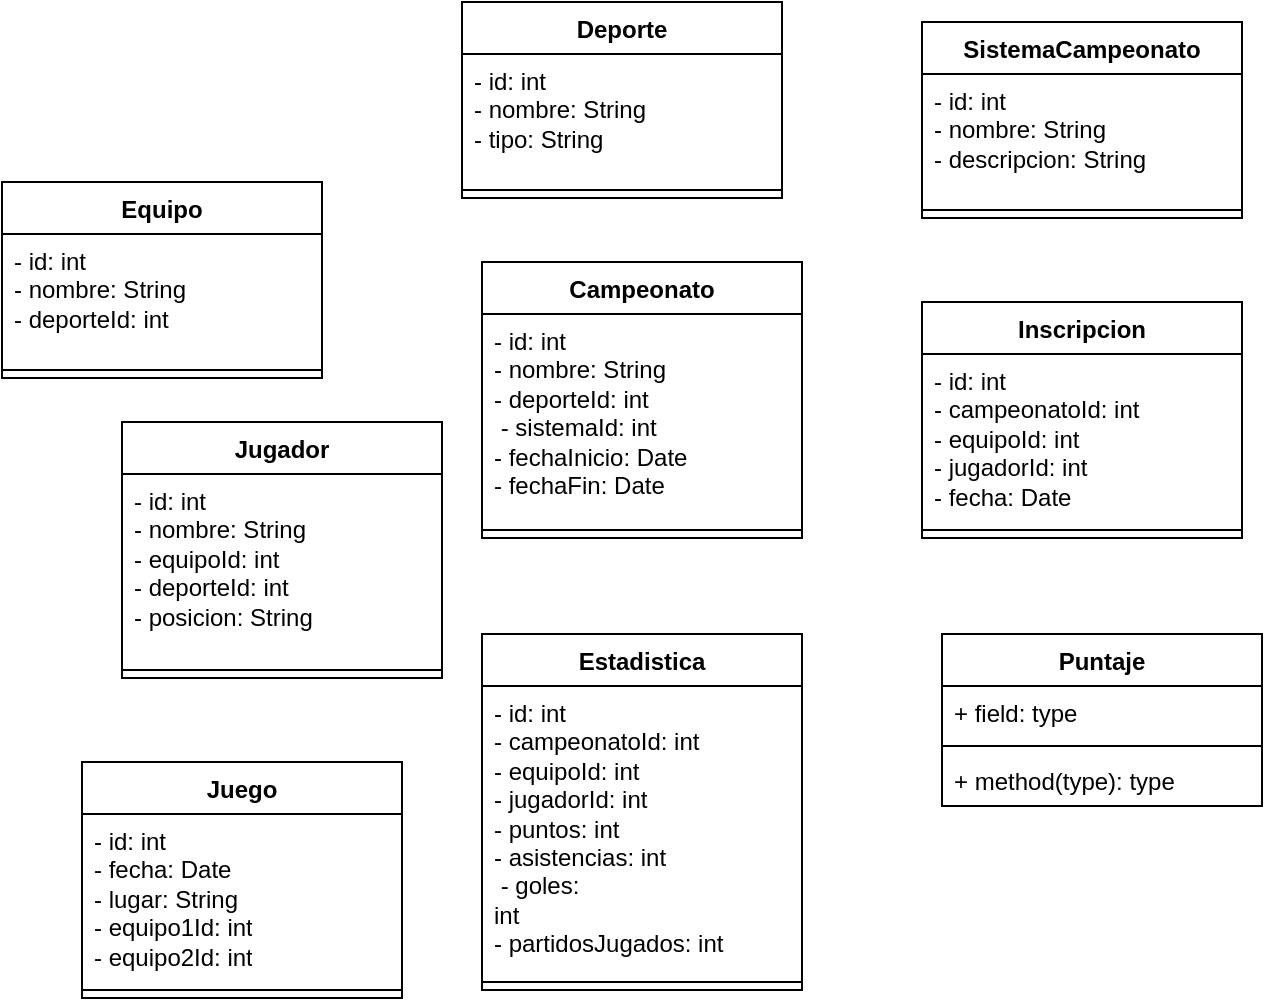 <mxfile version="24.7.1" type="github">
  <diagram name="Página-1" id="RDBL6Prg0Cm7emV4PbZw">
    <mxGraphModel dx="1120" dy="462" grid="1" gridSize="10" guides="1" tooltips="1" connect="1" arrows="1" fold="1" page="1" pageScale="1" pageWidth="3300" pageHeight="2339" math="0" shadow="0">
      <root>
        <mxCell id="0" />
        <mxCell id="1" parent="0" />
        <mxCell id="VBLkSxGFiLYZ_ovpySsZ-1" value="Deporte     " style="swimlane;fontStyle=1;align=center;verticalAlign=top;childLayout=stackLayout;horizontal=1;startSize=26;horizontalStack=0;resizeParent=1;resizeParentMax=0;resizeLast=0;collapsible=1;marginBottom=0;whiteSpace=wrap;html=1;" vertex="1" parent="1">
          <mxGeometry x="330" y="30" width="160" height="98" as="geometry" />
        </mxCell>
        <mxCell id="VBLkSxGFiLYZ_ovpySsZ-2" value="- id: int &amp;nbsp;&lt;br&gt;- nombre: String &lt;br&gt;- tipo: String " style="text;strokeColor=none;fillColor=none;align=left;verticalAlign=top;spacingLeft=4;spacingRight=4;overflow=hidden;rotatable=0;points=[[0,0.5],[1,0.5]];portConstraint=eastwest;whiteSpace=wrap;html=1;" vertex="1" parent="VBLkSxGFiLYZ_ovpySsZ-1">
          <mxGeometry y="26" width="160" height="64" as="geometry" />
        </mxCell>
        <mxCell id="VBLkSxGFiLYZ_ovpySsZ-3" value="" style="line;strokeWidth=1;fillColor=none;align=left;verticalAlign=middle;spacingTop=-1;spacingLeft=3;spacingRight=3;rotatable=0;labelPosition=right;points=[];portConstraint=eastwest;strokeColor=inherit;" vertex="1" parent="VBLkSxGFiLYZ_ovpySsZ-1">
          <mxGeometry y="90" width="160" height="8" as="geometry" />
        </mxCell>
        <mxCell id="VBLkSxGFiLYZ_ovpySsZ-5" value="SistemaCampeonato   " style="swimlane;fontStyle=1;align=center;verticalAlign=top;childLayout=stackLayout;horizontal=1;startSize=26;horizontalStack=0;resizeParent=1;resizeParentMax=0;resizeLast=0;collapsible=1;marginBottom=0;whiteSpace=wrap;html=1;" vertex="1" parent="1">
          <mxGeometry x="560" y="40" width="160" height="98" as="geometry" />
        </mxCell>
        <mxCell id="VBLkSxGFiLYZ_ovpySsZ-6" value="- id: int&amp;nbsp;&amp;nbsp;&amp;nbsp;&amp;nbsp;&amp;nbsp;&amp;nbsp; &amp;nbsp;&lt;br&gt;- nombre: String&amp;nbsp;&amp;nbsp; &amp;nbsp;&lt;br&gt;- descripcion: String" style="text;strokeColor=none;fillColor=none;align=left;verticalAlign=top;spacingLeft=4;spacingRight=4;overflow=hidden;rotatable=0;points=[[0,0.5],[1,0.5]];portConstraint=eastwest;whiteSpace=wrap;html=1;" vertex="1" parent="VBLkSxGFiLYZ_ovpySsZ-5">
          <mxGeometry y="26" width="160" height="64" as="geometry" />
        </mxCell>
        <mxCell id="VBLkSxGFiLYZ_ovpySsZ-7" value="" style="line;strokeWidth=1;fillColor=none;align=left;verticalAlign=middle;spacingTop=-1;spacingLeft=3;spacingRight=3;rotatable=0;labelPosition=right;points=[];portConstraint=eastwest;strokeColor=inherit;" vertex="1" parent="VBLkSxGFiLYZ_ovpySsZ-5">
          <mxGeometry y="90" width="160" height="8" as="geometry" />
        </mxCell>
        <mxCell id="VBLkSxGFiLYZ_ovpySsZ-9" value="Equipo      " style="swimlane;fontStyle=1;align=center;verticalAlign=top;childLayout=stackLayout;horizontal=1;startSize=26;horizontalStack=0;resizeParent=1;resizeParentMax=0;resizeLast=0;collapsible=1;marginBottom=0;whiteSpace=wrap;html=1;" vertex="1" parent="1">
          <mxGeometry x="100" y="120" width="160" height="98" as="geometry" />
        </mxCell>
        <mxCell id="VBLkSxGFiLYZ_ovpySsZ-10" value="- id: int &amp;nbsp;&lt;br&gt;- nombre: String&lt;br&gt;- deporteId: int" style="text;strokeColor=none;fillColor=none;align=left;verticalAlign=top;spacingLeft=4;spacingRight=4;overflow=hidden;rotatable=0;points=[[0,0.5],[1,0.5]];portConstraint=eastwest;whiteSpace=wrap;html=1;" vertex="1" parent="VBLkSxGFiLYZ_ovpySsZ-9">
          <mxGeometry y="26" width="160" height="64" as="geometry" />
        </mxCell>
        <mxCell id="VBLkSxGFiLYZ_ovpySsZ-11" value="" style="line;strokeWidth=1;fillColor=none;align=left;verticalAlign=middle;spacingTop=-1;spacingLeft=3;spacingRight=3;rotatable=0;labelPosition=right;points=[];portConstraint=eastwest;strokeColor=inherit;" vertex="1" parent="VBLkSxGFiLYZ_ovpySsZ-9">
          <mxGeometry y="90" width="160" height="8" as="geometry" />
        </mxCell>
        <mxCell id="VBLkSxGFiLYZ_ovpySsZ-13" value="Jugador      " style="swimlane;fontStyle=1;align=center;verticalAlign=top;childLayout=stackLayout;horizontal=1;startSize=26;horizontalStack=0;resizeParent=1;resizeParentMax=0;resizeLast=0;collapsible=1;marginBottom=0;whiteSpace=wrap;html=1;" vertex="1" parent="1">
          <mxGeometry x="160" y="240" width="160" height="128" as="geometry" />
        </mxCell>
        <mxCell id="VBLkSxGFiLYZ_ovpySsZ-14" value="- id: int&lt;br&gt;- nombre: String&lt;br&gt;- equipoId: int &amp;nbsp;&lt;br&gt;- deporteId: int&lt;br&gt;- posicion: String" style="text;strokeColor=none;fillColor=none;align=left;verticalAlign=top;spacingLeft=4;spacingRight=4;overflow=hidden;rotatable=0;points=[[0,0.5],[1,0.5]];portConstraint=eastwest;whiteSpace=wrap;html=1;" vertex="1" parent="VBLkSxGFiLYZ_ovpySsZ-13">
          <mxGeometry y="26" width="160" height="94" as="geometry" />
        </mxCell>
        <mxCell id="VBLkSxGFiLYZ_ovpySsZ-15" value="" style="line;strokeWidth=1;fillColor=none;align=left;verticalAlign=middle;spacingTop=-1;spacingLeft=3;spacingRight=3;rotatable=0;labelPosition=right;points=[];portConstraint=eastwest;strokeColor=inherit;" vertex="1" parent="VBLkSxGFiLYZ_ovpySsZ-13">
          <mxGeometry y="120" width="160" height="8" as="geometry" />
        </mxCell>
        <mxCell id="VBLkSxGFiLYZ_ovpySsZ-21" value="Campeonato        " style="swimlane;fontStyle=1;align=center;verticalAlign=top;childLayout=stackLayout;horizontal=1;startSize=26;horizontalStack=0;resizeParent=1;resizeParentMax=0;resizeLast=0;collapsible=1;marginBottom=0;whiteSpace=wrap;html=1;" vertex="1" parent="1">
          <mxGeometry x="340" y="160" width="160" height="138" as="geometry" />
        </mxCell>
        <mxCell id="VBLkSxGFiLYZ_ovpySsZ-22" value="- id: int&amp;nbsp;&amp;nbsp;&amp;nbsp;&amp;nbsp;&amp;nbsp;&amp;nbsp;&amp;nbsp;&amp;nbsp;&amp;nbsp;&amp;nbsp; &amp;nbsp;&lt;br&gt;- nombre: String&lt;br&gt;- deporteId: int &lt;br&gt;&amp;nbsp;- sistemaId: int &amp;nbsp;&lt;br&gt;- fechaInicio: Date&lt;br&gt;- fechaFin: Date&amp;nbsp;&amp;nbsp; " style="text;strokeColor=none;fillColor=none;align=left;verticalAlign=top;spacingLeft=4;spacingRight=4;overflow=hidden;rotatable=0;points=[[0,0.5],[1,0.5]];portConstraint=eastwest;whiteSpace=wrap;html=1;" vertex="1" parent="VBLkSxGFiLYZ_ovpySsZ-21">
          <mxGeometry y="26" width="160" height="104" as="geometry" />
        </mxCell>
        <mxCell id="VBLkSxGFiLYZ_ovpySsZ-23" value="" style="line;strokeWidth=1;fillColor=none;align=left;verticalAlign=middle;spacingTop=-1;spacingLeft=3;spacingRight=3;rotatable=0;labelPosition=right;points=[];portConstraint=eastwest;strokeColor=inherit;" vertex="1" parent="VBLkSxGFiLYZ_ovpySsZ-21">
          <mxGeometry y="130" width="160" height="8" as="geometry" />
        </mxCell>
        <mxCell id="VBLkSxGFiLYZ_ovpySsZ-26" value="Inscripcion      " style="swimlane;fontStyle=1;align=center;verticalAlign=top;childLayout=stackLayout;horizontal=1;startSize=26;horizontalStack=0;resizeParent=1;resizeParentMax=0;resizeLast=0;collapsible=1;marginBottom=0;whiteSpace=wrap;html=1;" vertex="1" parent="1">
          <mxGeometry x="560" y="180" width="160" height="118" as="geometry" />
        </mxCell>
        <mxCell id="VBLkSxGFiLYZ_ovpySsZ-27" value="- id: int&amp;nbsp;&amp;nbsp;&amp;nbsp; &amp;nbsp;&lt;br&gt;- campeonatoId: int &lt;br&gt;- equipoId: int&amp;nbsp; &amp;nbsp;&lt;br&gt;- jugadorId: int &amp;nbsp;&lt;br&gt;- fecha: Date&amp;nbsp; " style="text;strokeColor=none;fillColor=none;align=left;verticalAlign=top;spacingLeft=4;spacingRight=4;overflow=hidden;rotatable=0;points=[[0,0.5],[1,0.5]];portConstraint=eastwest;whiteSpace=wrap;html=1;" vertex="1" parent="VBLkSxGFiLYZ_ovpySsZ-26">
          <mxGeometry y="26" width="160" height="84" as="geometry" />
        </mxCell>
        <mxCell id="VBLkSxGFiLYZ_ovpySsZ-28" value="" style="line;strokeWidth=1;fillColor=none;align=left;verticalAlign=middle;spacingTop=-1;spacingLeft=3;spacingRight=3;rotatable=0;labelPosition=right;points=[];portConstraint=eastwest;strokeColor=inherit;" vertex="1" parent="VBLkSxGFiLYZ_ovpySsZ-26">
          <mxGeometry y="110" width="160" height="8" as="geometry" />
        </mxCell>
        <mxCell id="VBLkSxGFiLYZ_ovpySsZ-30" value="Juego       " style="swimlane;fontStyle=1;align=center;verticalAlign=top;childLayout=stackLayout;horizontal=1;startSize=26;horizontalStack=0;resizeParent=1;resizeParentMax=0;resizeLast=0;collapsible=1;marginBottom=0;whiteSpace=wrap;html=1;" vertex="1" parent="1">
          <mxGeometry x="140" y="410" width="160" height="118" as="geometry" />
        </mxCell>
        <mxCell id="VBLkSxGFiLYZ_ovpySsZ-31" value="- id: int&amp;nbsp;&amp;nbsp; &amp;nbsp;&lt;br&gt;- fecha: Date&amp;nbsp; &amp;nbsp;&lt;br&gt;- lugar: String &amp;nbsp;&lt;br&gt;- equipo1Id: int &lt;br&gt;- equipo2Id: int " style="text;strokeColor=none;fillColor=none;align=left;verticalAlign=top;spacingLeft=4;spacingRight=4;overflow=hidden;rotatable=0;points=[[0,0.5],[1,0.5]];portConstraint=eastwest;whiteSpace=wrap;html=1;" vertex="1" parent="VBLkSxGFiLYZ_ovpySsZ-30">
          <mxGeometry y="26" width="160" height="84" as="geometry" />
        </mxCell>
        <mxCell id="VBLkSxGFiLYZ_ovpySsZ-32" value="" style="line;strokeWidth=1;fillColor=none;align=left;verticalAlign=middle;spacingTop=-1;spacingLeft=3;spacingRight=3;rotatable=0;labelPosition=right;points=[];portConstraint=eastwest;strokeColor=inherit;" vertex="1" parent="VBLkSxGFiLYZ_ovpySsZ-30">
          <mxGeometry y="110" width="160" height="8" as="geometry" />
        </mxCell>
        <mxCell id="VBLkSxGFiLYZ_ovpySsZ-34" value="Estadistica" style="swimlane;fontStyle=1;align=center;verticalAlign=top;childLayout=stackLayout;horizontal=1;startSize=26;horizontalStack=0;resizeParent=1;resizeParentMax=0;resizeLast=0;collapsible=1;marginBottom=0;whiteSpace=wrap;html=1;" vertex="1" parent="1">
          <mxGeometry x="340" y="346" width="160" height="178" as="geometry" />
        </mxCell>
        <mxCell id="VBLkSxGFiLYZ_ovpySsZ-35" value="- id: int&amp;nbsp;&amp;nbsp;&amp;nbsp;&amp;nbsp;&amp;nbsp;&amp;nbsp;&amp;nbsp;&amp;nbsp;&amp;nbsp; &amp;nbsp;&lt;br&gt;- campeonatoId: int &lt;br&gt;- equipoId: int&amp;nbsp;&amp;nbsp;&amp;nbsp; &amp;nbsp;&lt;br&gt;- jugadorId: int&amp;nbsp;&amp;nbsp;&amp;nbsp; &amp;nbsp;&lt;br&gt;- puntos: int&amp;nbsp;&amp;nbsp;&amp;nbsp;&amp;nbsp;&amp;nbsp; &amp;nbsp;&lt;br&gt;- asistencias: int&amp;nbsp; &amp;nbsp;&lt;br&gt;&amp;nbsp;- goles: int&amp;nbsp;&amp;nbsp;&amp;nbsp;&amp;nbsp;&amp;nbsp;&amp;nbsp;&amp;nbsp;&amp;nbsp;&amp;nbsp;&amp;nbsp;&amp;nbsp;&amp;nbsp;&amp;nbsp;&amp;nbsp;&amp;nbsp;&amp;nbsp;&amp;nbsp;&amp;nbsp;&amp;nbsp;&amp;nbsp;&amp;nbsp;&amp;nbsp;&amp;nbsp;&amp;nbsp;&amp;nbsp;&amp;nbsp;&amp;nbsp;&amp;nbsp;&amp;nbsp;&amp;nbsp;&amp;nbsp;&amp;nbsp;&amp;nbsp;&amp;nbsp;&amp;nbsp;&amp;nbsp;&amp;nbsp;&amp;nbsp;&amp;nbsp;&amp;nbsp;&amp;nbsp;&amp;nbsp;&amp;nbsp;&amp;nbsp;&amp;nbsp;&amp;nbsp;&amp;nbsp;&amp;nbsp;&amp;nbsp;&amp;nbsp;&amp;nbsp;&amp;nbsp;&amp;nbsp;&amp;nbsp;&amp;nbsp;&amp;nbsp;&amp;nbsp;&amp;nbsp;&amp;nbsp;&amp;nbsp;&amp;nbsp;&amp;nbsp;&amp;nbsp;&amp;nbsp;&amp;nbsp;&amp;nbsp;&amp;nbsp;&amp;nbsp;&amp;nbsp;&amp;nbsp;&amp;nbsp;&amp;nbsp;&amp;nbsp;&amp;nbsp;&amp;nbsp;&amp;nbsp;&amp;nbsp;&amp;nbsp;&amp;nbsp;&amp;nbsp;&amp;nbsp;&amp;nbsp;&amp;nbsp;&amp;nbsp;&amp;nbsp;&amp;nbsp;&amp;nbsp;&amp;nbsp;&amp;nbsp;&amp;nbsp;&amp;nbsp;&amp;nbsp;&amp;nbsp;&amp;nbsp;&amp;nbsp;&amp;nbsp;&amp;nbsp;&amp;nbsp;&amp;nbsp;&amp;nbsp;&amp;nbsp;&amp;nbsp;&amp;nbsp;&amp;nbsp;&amp;nbsp;&amp;nbsp;&amp;nbsp;&amp;nbsp;&amp;nbsp;&amp;nbsp;&amp;nbsp;&amp;nbsp;&amp;nbsp; - partidosJugados: int" style="text;strokeColor=none;fillColor=none;align=left;verticalAlign=top;spacingLeft=4;spacingRight=4;overflow=hidden;rotatable=0;points=[[0,0.5],[1,0.5]];portConstraint=eastwest;whiteSpace=wrap;html=1;" vertex="1" parent="VBLkSxGFiLYZ_ovpySsZ-34">
          <mxGeometry y="26" width="160" height="144" as="geometry" />
        </mxCell>
        <mxCell id="VBLkSxGFiLYZ_ovpySsZ-36" value="" style="line;strokeWidth=1;fillColor=none;align=left;verticalAlign=middle;spacingTop=-1;spacingLeft=3;spacingRight=3;rotatable=0;labelPosition=right;points=[];portConstraint=eastwest;strokeColor=inherit;" vertex="1" parent="VBLkSxGFiLYZ_ovpySsZ-34">
          <mxGeometry y="170" width="160" height="8" as="geometry" />
        </mxCell>
        <mxCell id="VBLkSxGFiLYZ_ovpySsZ-38" value="Puntaje      " style="swimlane;fontStyle=1;align=center;verticalAlign=top;childLayout=stackLayout;horizontal=1;startSize=26;horizontalStack=0;resizeParent=1;resizeParentMax=0;resizeLast=0;collapsible=1;marginBottom=0;whiteSpace=wrap;html=1;" vertex="1" parent="1">
          <mxGeometry x="570" y="346" width="160" height="86" as="geometry" />
        </mxCell>
        <mxCell id="VBLkSxGFiLYZ_ovpySsZ-39" value="+ field: type" style="text;strokeColor=none;fillColor=none;align=left;verticalAlign=top;spacingLeft=4;spacingRight=4;overflow=hidden;rotatable=0;points=[[0,0.5],[1,0.5]];portConstraint=eastwest;whiteSpace=wrap;html=1;" vertex="1" parent="VBLkSxGFiLYZ_ovpySsZ-38">
          <mxGeometry y="26" width="160" height="26" as="geometry" />
        </mxCell>
        <mxCell id="VBLkSxGFiLYZ_ovpySsZ-40" value="" style="line;strokeWidth=1;fillColor=none;align=left;verticalAlign=middle;spacingTop=-1;spacingLeft=3;spacingRight=3;rotatable=0;labelPosition=right;points=[];portConstraint=eastwest;strokeColor=inherit;" vertex="1" parent="VBLkSxGFiLYZ_ovpySsZ-38">
          <mxGeometry y="52" width="160" height="8" as="geometry" />
        </mxCell>
        <mxCell id="VBLkSxGFiLYZ_ovpySsZ-41" value="+ method(type): type" style="text;strokeColor=none;fillColor=none;align=left;verticalAlign=top;spacingLeft=4;spacingRight=4;overflow=hidden;rotatable=0;points=[[0,0.5],[1,0.5]];portConstraint=eastwest;whiteSpace=wrap;html=1;" vertex="1" parent="VBLkSxGFiLYZ_ovpySsZ-38">
          <mxGeometry y="60" width="160" height="26" as="geometry" />
        </mxCell>
      </root>
    </mxGraphModel>
  </diagram>
</mxfile>
